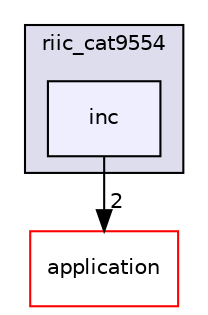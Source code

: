 digraph "inc" {
  compound=true
  node [ fontsize="10", fontname="Helvetica"];
  edge [ labelfontsize="10", labelfontname="Helvetica"];
  subgraph clusterdir_e4a6264c2c5e75c55f31edd4f50c5eb5 {
    graph [ bgcolor="#ddddee", pencolor="black", label="riic_cat9554" fontname="Helvetica", fontsize="10", URL="dir_e4a6264c2c5e75c55f31edd4f50c5eb5.html"]
  dir_60f64f95196aed4f181a900921e42cbb [shape=box, label="inc", style="filled", fillcolor="#eeeeff", pencolor="black", URL="dir_60f64f95196aed4f181a900921e42cbb.html"];
  }
  dir_eda2a6d705da8f3400ffe9a7dcb90b30 [shape=box label="application" fillcolor="white" style="filled" color="red" URL="dir_eda2a6d705da8f3400ffe9a7dcb90b30.html"];
  dir_60f64f95196aed4f181a900921e42cbb->dir_eda2a6d705da8f3400ffe9a7dcb90b30 [headlabel="2", labeldistance=1.5 headhref="dir_000105_000002.html"];
}
